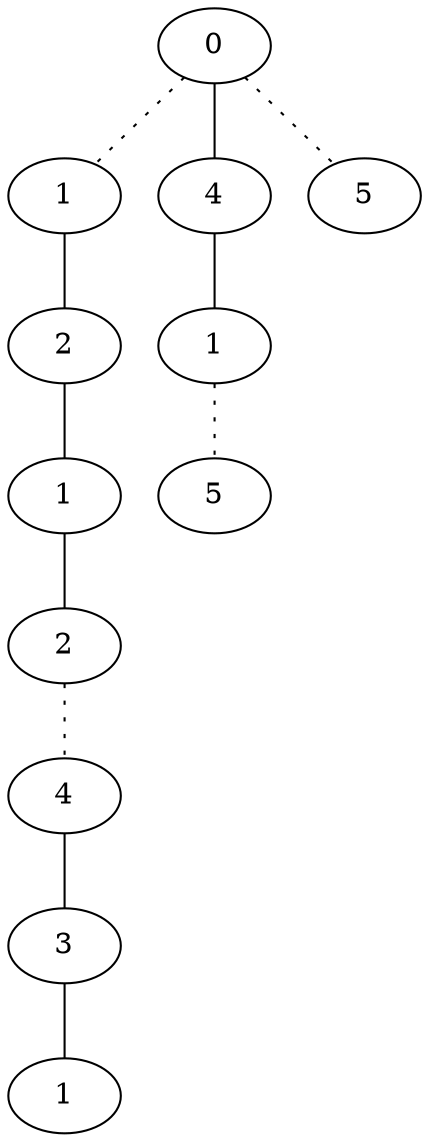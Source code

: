 graph {
a0[label=0];
a1[label=1];
a2[label=2];
a3[label=1];
a4[label=2];
a5[label=4];
a6[label=3];
a7[label=1];
a8[label=4];
a9[label=1];
a10[label=5];
a11[label=5];
a0 -- a1 [style=dotted];
a0 -- a8;
a0 -- a11 [style=dotted];
a1 -- a2;
a2 -- a3;
a3 -- a4;
a4 -- a5 [style=dotted];
a5 -- a6;
a6 -- a7;
a8 -- a9;
a9 -- a10 [style=dotted];
}
